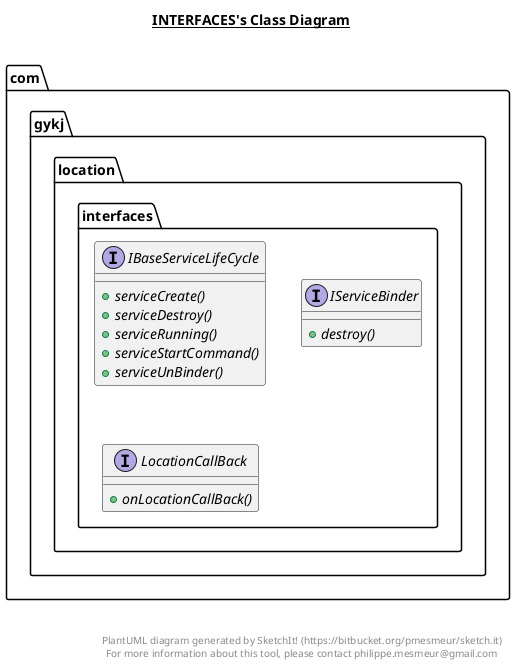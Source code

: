 @startuml

title __INTERFACES's Class Diagram__\n

  namespace com.gykj.location {
    namespace interfaces {
      interface com.gykj.location.interfaces.IBaseServiceLifeCycle {
          {abstract} + serviceCreate()
          {abstract} + serviceDestroy()
          {abstract} + serviceRunning()
          {abstract} + serviceStartCommand()
          {abstract} + serviceUnBinder()
      }
    }
  }
  

  namespace com.gykj.location {
    namespace interfaces {
      interface com.gykj.location.interfaces.IServiceBinder {
          {abstract} + destroy()
      }
    }
  }
  

  namespace com.gykj.location {
    namespace interfaces {
      interface com.gykj.location.interfaces.LocationCallBack {
          {abstract} + onLocationCallBack()
      }
    }
  }
  



right footer


PlantUML diagram generated by SketchIt! (https://bitbucket.org/pmesmeur/sketch.it)
For more information about this tool, please contact philippe.mesmeur@gmail.com
endfooter

@enduml
